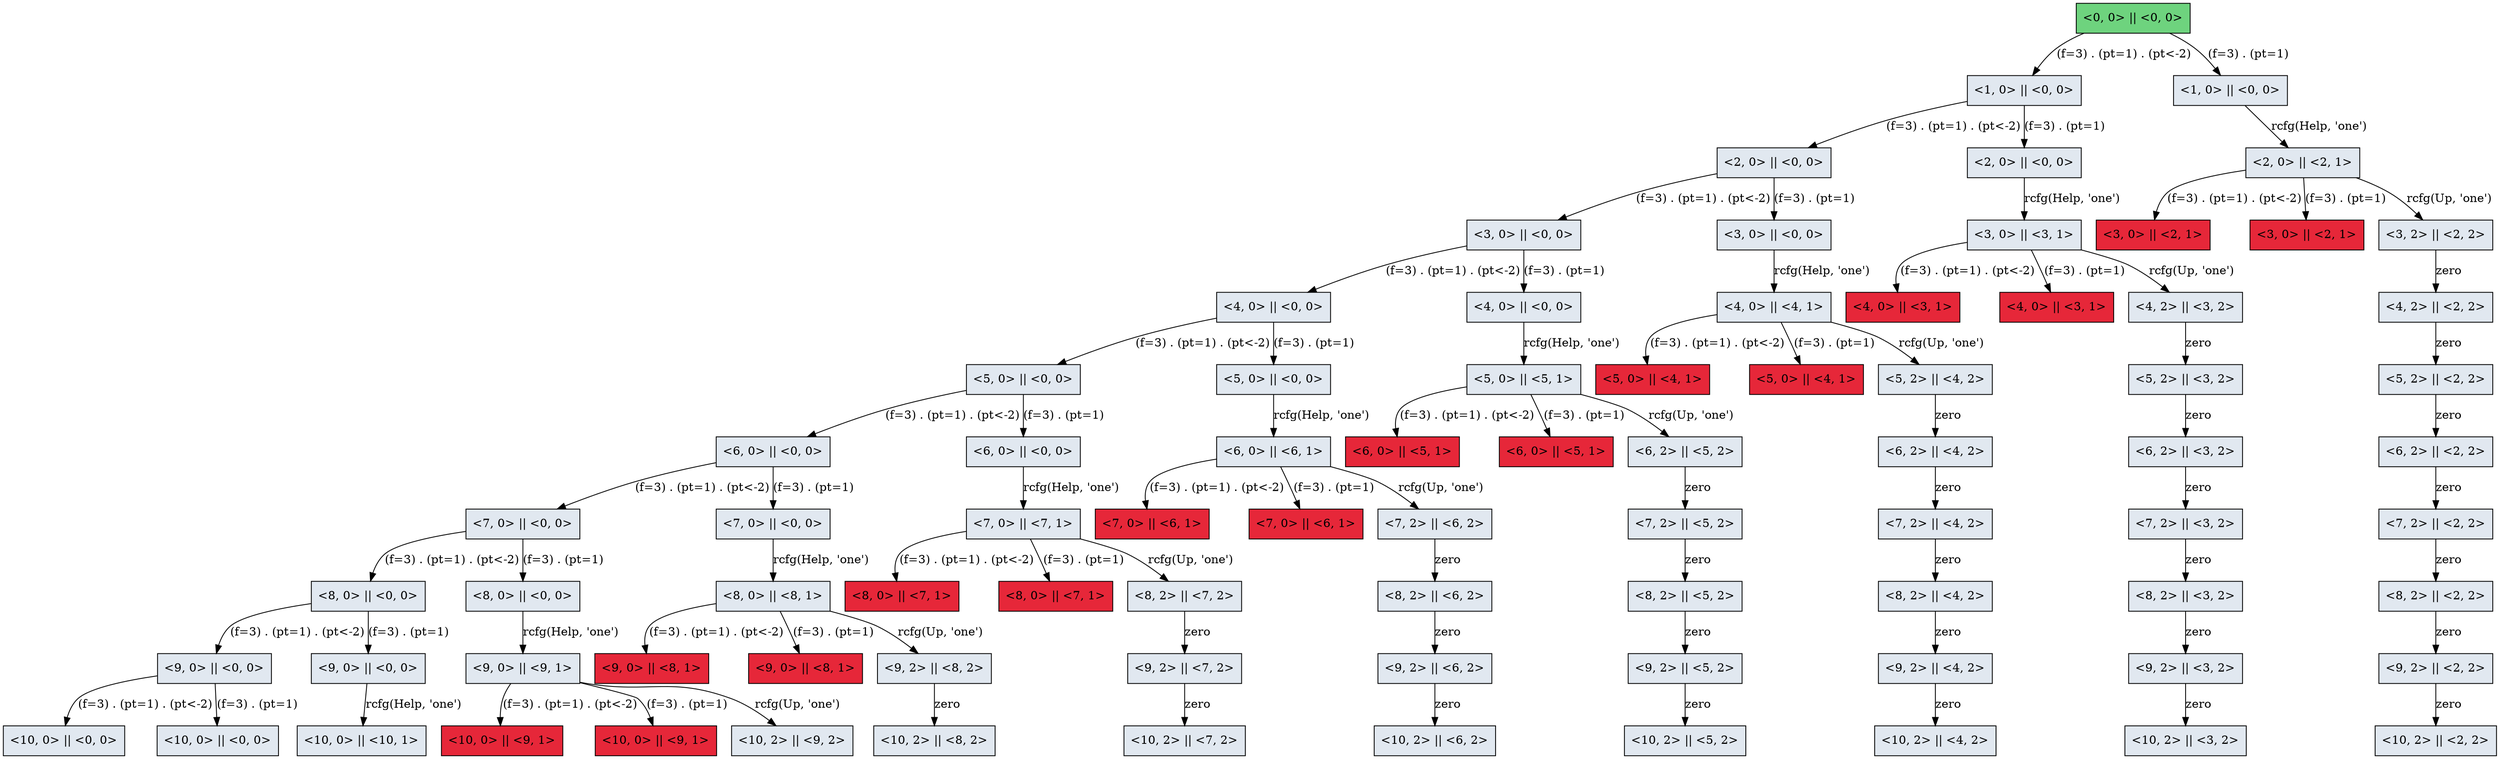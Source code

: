 digraph G {
n0 [label="<0, 0> || <0, 0>", shape=rectangle, style=filled, fillcolor="#6ed37e"];
n00 [label="<1, 0> || <0, 0>", shape=rectangle, style=filled, fillcolor="#e1e8f0"];
n0 -> n00[label="(f=3) . (pt=1) . (pt<-2)"];
n000 [label="<2, 0> || <0, 0>", shape=rectangle, style=filled, fillcolor="#e1e8f0"];
n00 -> n000[label="(f=3) . (pt=1) . (pt<-2)"];
n0000 [label="<3, 0> || <0, 0>", shape=rectangle, style=filled, fillcolor="#e1e8f0"];
n000 -> n0000[label="(f=3) . (pt=1) . (pt<-2)"];
n00000 [label="<4, 0> || <0, 0>", shape=rectangle, style=filled, fillcolor="#e1e8f0"];
n0000 -> n00000[label="(f=3) . (pt=1) . (pt<-2)"];
n000000 [label="<5, 0> || <0, 0>", shape=rectangle, style=filled, fillcolor="#e1e8f0"];
n00000 -> n000000[label="(f=3) . (pt=1) . (pt<-2)"];
n0000000 [label="<6, 0> || <0, 0>", shape=rectangle, style=filled, fillcolor="#e1e8f0"];
n000000 -> n0000000[label="(f=3) . (pt=1) . (pt<-2)"];
n00000000 [label="<7, 0> || <0, 0>", shape=rectangle, style=filled, fillcolor="#e1e8f0"];
n0000000 -> n00000000[label="(f=3) . (pt=1) . (pt<-2)"];
n000000000 [label="<8, 0> || <0, 0>", shape=rectangle, style=filled, fillcolor="#e1e8f0"];
n00000000 -> n000000000[label="(f=3) . (pt=1) . (pt<-2)"];
n0000000000 [label="<9, 0> || <0, 0>", shape=rectangle, style=filled, fillcolor="#e1e8f0"];
n000000000 -> n0000000000[label="(f=3) . (pt=1) . (pt<-2)"];
n00000000000 [label="<10, 0> || <0, 0>", shape=rectangle, style=filled, fillcolor="#e1e8f0"];
n0000000000 -> n00000000000[label="(f=3) . (pt=1) . (pt<-2)"];
n00000000001 [label="<10, 0> || <0, 0>", shape=rectangle, style=filled, fillcolor="#e1e8f0"];
n0000000000 -> n00000000001[label="(f=3) . (pt=1)"];
n0000000001 [label="<9, 0> || <0, 0>", shape=rectangle, style=filled, fillcolor="#e1e8f0"];
n000000000 -> n0000000001[label="(f=3) . (pt=1)"];
n00000000011 [label="<10, 0> || <10, 1>", shape=rectangle, style=filled, fillcolor="#e1e8f0"];
n0000000001 -> n00000000011[label="rcfg(Help, 'one')"];
n000000001 [label="<8, 0> || <0, 0>", shape=rectangle, style=filled, fillcolor="#e1e8f0"];
n00000000 -> n000000001[label="(f=3) . (pt=1)"];
n0000000011 [label="<9, 0> || <9, 1>", shape=rectangle, style=filled, fillcolor="#e1e8f0"];
n000000001 -> n0000000011[label="rcfg(Help, 'one')"];
n00000000111 [label="<10, 0> || <9, 1>", shape=rectangle, style=filled, fillcolor="#e62739"];
n0000000011 -> n00000000111[label="(f=3) . (pt=1) . (pt<-2)"];
n00000000112 [label="<10, 0> || <9, 1>", shape=rectangle, style=filled, fillcolor="#e62739"];
n0000000011 -> n00000000112[label="(f=3) . (pt=1)"];
n00000000113 [label="<10, 2> || <9, 2>", shape=rectangle, style=filled, fillcolor="#e1e8f0"];
n0000000011 -> n00000000113[label="rcfg(Up, 'one')"];
n00000001 [label="<7, 0> || <0, 0>", shape=rectangle, style=filled, fillcolor="#e1e8f0"];
n0000000 -> n00000001[label="(f=3) . (pt=1)"];
n000000011 [label="<8, 0> || <8, 1>", shape=rectangle, style=filled, fillcolor="#e1e8f0"];
n00000001 -> n000000011[label="rcfg(Help, 'one')"];
n0000000111 [label="<9, 0> || <8, 1>", shape=rectangle, style=filled, fillcolor="#e62739"];
n000000011 -> n0000000111[label="(f=3) . (pt=1) . (pt<-2)"];
n0000000112 [label="<9, 0> || <8, 1>", shape=rectangle, style=filled, fillcolor="#e62739"];
n000000011 -> n0000000112[label="(f=3) . (pt=1)"];
n0000000113 [label="<9, 2> || <8, 2>", shape=rectangle, style=filled, fillcolor="#e1e8f0"];
n000000011 -> n0000000113[label="rcfg(Up, 'one')"];
n00000001133 [label="<10, 2> || <8, 2>", shape=rectangle, style=filled, fillcolor="#e1e8f0"];
n0000000113 -> n00000001133[label="zero"];
n0000001 [label="<6, 0> || <0, 0>", shape=rectangle, style=filled, fillcolor="#e1e8f0"];
n000000 -> n0000001[label="(f=3) . (pt=1)"];
n00000011 [label="<7, 0> || <7, 1>", shape=rectangle, style=filled, fillcolor="#e1e8f0"];
n0000001 -> n00000011[label="rcfg(Help, 'one')"];
n000000111 [label="<8, 0> || <7, 1>", shape=rectangle, style=filled, fillcolor="#e62739"];
n00000011 -> n000000111[label="(f=3) . (pt=1) . (pt<-2)"];
n000000112 [label="<8, 0> || <7, 1>", shape=rectangle, style=filled, fillcolor="#e62739"];
n00000011 -> n000000112[label="(f=3) . (pt=1)"];
n000000113 [label="<8, 2> || <7, 2>", shape=rectangle, style=filled, fillcolor="#e1e8f0"];
n00000011 -> n000000113[label="rcfg(Up, 'one')"];
n0000001133 [label="<9, 2> || <7, 2>", shape=rectangle, style=filled, fillcolor="#e1e8f0"];
n000000113 -> n0000001133[label="zero"];
n00000011333 [label="<10, 2> || <7, 2>", shape=rectangle, style=filled, fillcolor="#e1e8f0"];
n0000001133 -> n00000011333[label="zero"];
n000001 [label="<5, 0> || <0, 0>", shape=rectangle, style=filled, fillcolor="#e1e8f0"];
n00000 -> n000001[label="(f=3) . (pt=1)"];
n0000011 [label="<6, 0> || <6, 1>", shape=rectangle, style=filled, fillcolor="#e1e8f0"];
n000001 -> n0000011[label="rcfg(Help, 'one')"];
n00000111 [label="<7, 0> || <6, 1>", shape=rectangle, style=filled, fillcolor="#e62739"];
n0000011 -> n00000111[label="(f=3) . (pt=1) . (pt<-2)"];
n00000112 [label="<7, 0> || <6, 1>", shape=rectangle, style=filled, fillcolor="#e62739"];
n0000011 -> n00000112[label="(f=3) . (pt=1)"];
n00000113 [label="<7, 2> || <6, 2>", shape=rectangle, style=filled, fillcolor="#e1e8f0"];
n0000011 -> n00000113[label="rcfg(Up, 'one')"];
n000001133 [label="<8, 2> || <6, 2>", shape=rectangle, style=filled, fillcolor="#e1e8f0"];
n00000113 -> n000001133[label="zero"];
n0000011333 [label="<9, 2> || <6, 2>", shape=rectangle, style=filled, fillcolor="#e1e8f0"];
n000001133 -> n0000011333[label="zero"];
n00000113333 [label="<10, 2> || <6, 2>", shape=rectangle, style=filled, fillcolor="#e1e8f0"];
n0000011333 -> n00000113333[label="zero"];
n00001 [label="<4, 0> || <0, 0>", shape=rectangle, style=filled, fillcolor="#e1e8f0"];
n0000 -> n00001[label="(f=3) . (pt=1)"];
n000011 [label="<5, 0> || <5, 1>", shape=rectangle, style=filled, fillcolor="#e1e8f0"];
n00001 -> n000011[label="rcfg(Help, 'one')"];
n0000111 [label="<6, 0> || <5, 1>", shape=rectangle, style=filled, fillcolor="#e62739"];
n000011 -> n0000111[label="(f=3) . (pt=1) . (pt<-2)"];
n0000112 [label="<6, 0> || <5, 1>", shape=rectangle, style=filled, fillcolor="#e62739"];
n000011 -> n0000112[label="(f=3) . (pt=1)"];
n0000113 [label="<6, 2> || <5, 2>", shape=rectangle, style=filled, fillcolor="#e1e8f0"];
n000011 -> n0000113[label="rcfg(Up, 'one')"];
n00001133 [label="<7, 2> || <5, 2>", shape=rectangle, style=filled, fillcolor="#e1e8f0"];
n0000113 -> n00001133[label="zero"];
n000011333 [label="<8, 2> || <5, 2>", shape=rectangle, style=filled, fillcolor="#e1e8f0"];
n00001133 -> n000011333[label="zero"];
n0000113333 [label="<9, 2> || <5, 2>", shape=rectangle, style=filled, fillcolor="#e1e8f0"];
n000011333 -> n0000113333[label="zero"];
n00001133333 [label="<10, 2> || <5, 2>", shape=rectangle, style=filled, fillcolor="#e1e8f0"];
n0000113333 -> n00001133333[label="zero"];
n0001 [label="<3, 0> || <0, 0>", shape=rectangle, style=filled, fillcolor="#e1e8f0"];
n000 -> n0001[label="(f=3) . (pt=1)"];
n00011 [label="<4, 0> || <4, 1>", shape=rectangle, style=filled, fillcolor="#e1e8f0"];
n0001 -> n00011[label="rcfg(Help, 'one')"];
n000111 [label="<5, 0> || <4, 1>", shape=rectangle, style=filled, fillcolor="#e62739"];
n00011 -> n000111[label="(f=3) . (pt=1) . (pt<-2)"];
n000112 [label="<5, 0> || <4, 1>", shape=rectangle, style=filled, fillcolor="#e62739"];
n00011 -> n000112[label="(f=3) . (pt=1)"];
n000113 [label="<5, 2> || <4, 2>", shape=rectangle, style=filled, fillcolor="#e1e8f0"];
n00011 -> n000113[label="rcfg(Up, 'one')"];
n0001133 [label="<6, 2> || <4, 2>", shape=rectangle, style=filled, fillcolor="#e1e8f0"];
n000113 -> n0001133[label="zero"];
n00011333 [label="<7, 2> || <4, 2>", shape=rectangle, style=filled, fillcolor="#e1e8f0"];
n0001133 -> n00011333[label="zero"];
n000113333 [label="<8, 2> || <4, 2>", shape=rectangle, style=filled, fillcolor="#e1e8f0"];
n00011333 -> n000113333[label="zero"];
n0001133333 [label="<9, 2> || <4, 2>", shape=rectangle, style=filled, fillcolor="#e1e8f0"];
n000113333 -> n0001133333[label="zero"];
n00011333333 [label="<10, 2> || <4, 2>", shape=rectangle, style=filled, fillcolor="#e1e8f0"];
n0001133333 -> n00011333333[label="zero"];
n001 [label="<2, 0> || <0, 0>", shape=rectangle, style=filled, fillcolor="#e1e8f0"];
n00 -> n001[label="(f=3) . (pt=1)"];
n0011 [label="<3, 0> || <3, 1>", shape=rectangle, style=filled, fillcolor="#e1e8f0"];
n001 -> n0011[label="rcfg(Help, 'one')"];
n00111 [label="<4, 0> || <3, 1>", shape=rectangle, style=filled, fillcolor="#e62739"];
n0011 -> n00111[label="(f=3) . (pt=1) . (pt<-2)"];
n00112 [label="<4, 0> || <3, 1>", shape=rectangle, style=filled, fillcolor="#e62739"];
n0011 -> n00112[label="(f=3) . (pt=1)"];
n00113 [label="<4, 2> || <3, 2>", shape=rectangle, style=filled, fillcolor="#e1e8f0"];
n0011 -> n00113[label="rcfg(Up, 'one')"];
n001133 [label="<5, 2> || <3, 2>", shape=rectangle, style=filled, fillcolor="#e1e8f0"];
n00113 -> n001133[label="zero"];
n0011333 [label="<6, 2> || <3, 2>", shape=rectangle, style=filled, fillcolor="#e1e8f0"];
n001133 -> n0011333[label="zero"];
n00113333 [label="<7, 2> || <3, 2>", shape=rectangle, style=filled, fillcolor="#e1e8f0"];
n0011333 -> n00113333[label="zero"];
n001133333 [label="<8, 2> || <3, 2>", shape=rectangle, style=filled, fillcolor="#e1e8f0"];
n00113333 -> n001133333[label="zero"];
n0011333333 [label="<9, 2> || <3, 2>", shape=rectangle, style=filled, fillcolor="#e1e8f0"];
n001133333 -> n0011333333[label="zero"];
n00113333333 [label="<10, 2> || <3, 2>", shape=rectangle, style=filled, fillcolor="#e1e8f0"];
n0011333333 -> n00113333333[label="zero"];
n01 [label="<1, 0> || <0, 0>", shape=rectangle, style=filled, fillcolor="#e1e8f0"];
n0 -> n01[label="(f=3) . (pt=1)"];
n011 [label="<2, 0> || <2, 1>", shape=rectangle, style=filled, fillcolor="#e1e8f0"];
n01 -> n011[label="rcfg(Help, 'one')"];
n0111 [label="<3, 0> || <2, 1>", shape=rectangle, style=filled, fillcolor="#e62739"];
n011 -> n0111[label="(f=3) . (pt=1) . (pt<-2)"];
n0112 [label="<3, 0> || <2, 1>", shape=rectangle, style=filled, fillcolor="#e62739"];
n011 -> n0112[label="(f=3) . (pt=1)"];
n0113 [label="<3, 2> || <2, 2>", shape=rectangle, style=filled, fillcolor="#e1e8f0"];
n011 -> n0113[label="rcfg(Up, 'one')"];
n01133 [label="<4, 2> || <2, 2>", shape=rectangle, style=filled, fillcolor="#e1e8f0"];
n0113 -> n01133[label="zero"];
n011333 [label="<5, 2> || <2, 2>", shape=rectangle, style=filled, fillcolor="#e1e8f0"];
n01133 -> n011333[label="zero"];
n0113333 [label="<6, 2> || <2, 2>", shape=rectangle, style=filled, fillcolor="#e1e8f0"];
n011333 -> n0113333[label="zero"];
n01133333 [label="<7, 2> || <2, 2>", shape=rectangle, style=filled, fillcolor="#e1e8f0"];
n0113333 -> n01133333[label="zero"];
n011333333 [label="<8, 2> || <2, 2>", shape=rectangle, style=filled, fillcolor="#e1e8f0"];
n01133333 -> n011333333[label="zero"];
n0113333333 [label="<9, 2> || <2, 2>", shape=rectangle, style=filled, fillcolor="#e1e8f0"];
n011333333 -> n0113333333[label="zero"];
n01133333333 [label="<10, 2> || <2, 2>", shape=rectangle, style=filled, fillcolor="#e1e8f0"];
n0113333333 -> n01133333333[label="zero"];
}